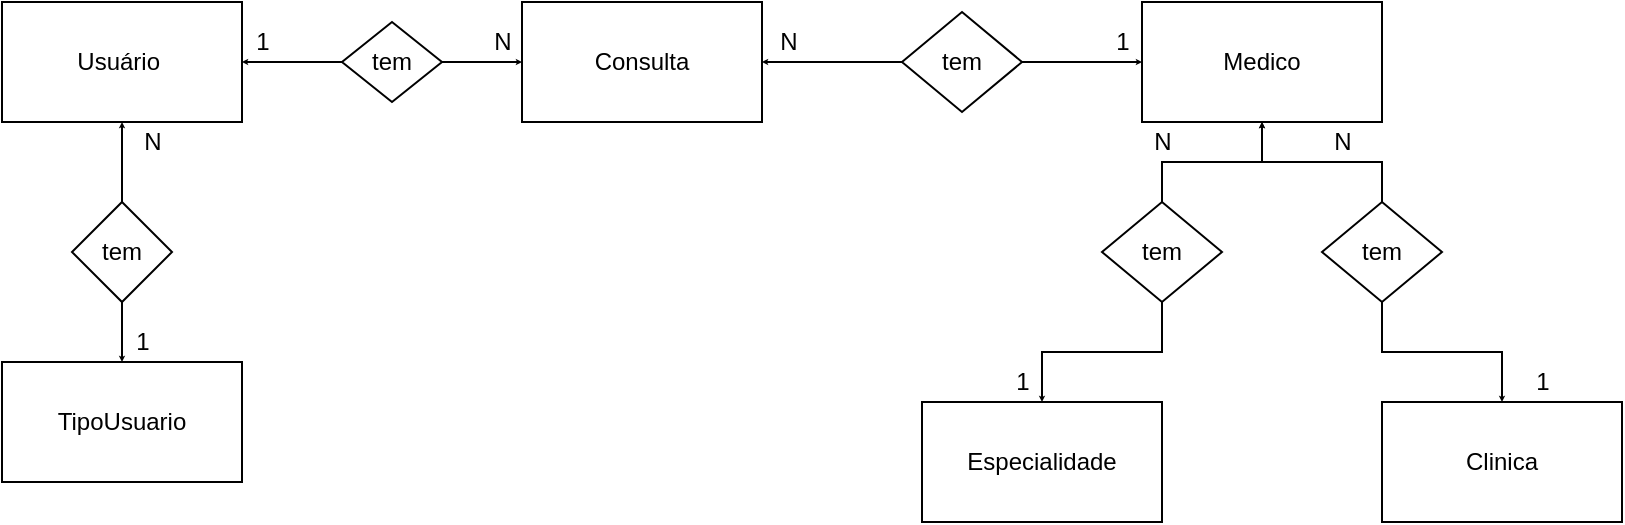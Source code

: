 <mxfile version="12.6.7" type="device" pages="2"><diagram id="7nsIAvgvuRyR3GfTPO_V" name="Page-1"><mxGraphModel dx="1038" dy="531" grid="1" gridSize="10" guides="1" tooltips="1" connect="1" arrows="1" fold="1" page="1" pageScale="1" pageWidth="827" pageHeight="1169" math="0" shadow="0"><root><mxCell id="0"/><mxCell id="1" parent="0"/><mxCell id="8JQzdhQRvn51Bx-ZwTDn-1" value="Usuário&amp;nbsp;" style="rounded=0;whiteSpace=wrap;html=1;" vertex="1" parent="1"><mxGeometry x="20" y="40" width="120" height="60" as="geometry"/></mxCell><mxCell id="8JQzdhQRvn51Bx-ZwTDn-2" value="Consulta" style="rounded=0;whiteSpace=wrap;html=1;" vertex="1" parent="1"><mxGeometry x="280" y="40" width="120" height="60" as="geometry"/></mxCell><mxCell id="8JQzdhQRvn51Bx-ZwTDn-4" value="" style="edgeStyle=orthogonalEdgeStyle;rounded=0;orthogonalLoop=1;jettySize=auto;html=1;endSize=0;" edge="1" parent="1" source="8JQzdhQRvn51Bx-ZwTDn-3" target="8JQzdhQRvn51Bx-ZwTDn-1"><mxGeometry relative="1" as="geometry"/></mxCell><mxCell id="8JQzdhQRvn51Bx-ZwTDn-5" value="" style="edgeStyle=orthogonalEdgeStyle;rounded=0;orthogonalLoop=1;jettySize=auto;html=1;endSize=0;" edge="1" parent="1" source="8JQzdhQRvn51Bx-ZwTDn-3" target="8JQzdhQRvn51Bx-ZwTDn-2"><mxGeometry relative="1" as="geometry"/></mxCell><mxCell id="8JQzdhQRvn51Bx-ZwTDn-3" value="tem" style="rhombus;whiteSpace=wrap;html=1;" vertex="1" parent="1"><mxGeometry x="190" y="50" width="50" height="40" as="geometry"/></mxCell><mxCell id="8JQzdhQRvn51Bx-ZwTDn-6" value="1" style="text;html=1;align=center;verticalAlign=middle;resizable=0;points=[];autosize=1;" vertex="1" parent="1"><mxGeometry x="140" y="50" width="20" height="20" as="geometry"/></mxCell><mxCell id="8JQzdhQRvn51Bx-ZwTDn-7" value="N" style="text;html=1;align=center;verticalAlign=middle;resizable=0;points=[];autosize=1;" vertex="1" parent="1"><mxGeometry x="260" y="50" width="20" height="20" as="geometry"/></mxCell><mxCell id="8JQzdhQRvn51Bx-ZwTDn-9" value="TipoUsuario" style="rounded=0;whiteSpace=wrap;html=1;" vertex="1" parent="1"><mxGeometry x="20" y="220" width="120" height="60" as="geometry"/></mxCell><mxCell id="8JQzdhQRvn51Bx-ZwTDn-11" value="" style="edgeStyle=orthogonalEdgeStyle;rounded=0;orthogonalLoop=1;jettySize=auto;html=1;endSize=0;" edge="1" parent="1" source="8JQzdhQRvn51Bx-ZwTDn-10" target="8JQzdhQRvn51Bx-ZwTDn-1"><mxGeometry relative="1" as="geometry"/></mxCell><mxCell id="8JQzdhQRvn51Bx-ZwTDn-12" value="" style="edgeStyle=orthogonalEdgeStyle;rounded=0;orthogonalLoop=1;jettySize=auto;html=1;endSize=0;" edge="1" parent="1" source="8JQzdhQRvn51Bx-ZwTDn-10" target="8JQzdhQRvn51Bx-ZwTDn-9"><mxGeometry relative="1" as="geometry"/></mxCell><mxCell id="8JQzdhQRvn51Bx-ZwTDn-10" value="tem" style="rhombus;whiteSpace=wrap;html=1;" vertex="1" parent="1"><mxGeometry x="55" y="140" width="50" height="50" as="geometry"/></mxCell><mxCell id="8JQzdhQRvn51Bx-ZwTDn-14" value="Medico" style="rounded=0;whiteSpace=wrap;html=1;" vertex="1" parent="1"><mxGeometry x="590" y="40" width="120" height="60" as="geometry"/></mxCell><mxCell id="8JQzdhQRvn51Bx-ZwTDn-20" value="" style="edgeStyle=orthogonalEdgeStyle;rounded=0;orthogonalLoop=1;jettySize=auto;html=1;endSize=0;" edge="1" parent="1" source="8JQzdhQRvn51Bx-ZwTDn-15" target="8JQzdhQRvn51Bx-ZwTDn-2"><mxGeometry relative="1" as="geometry"/></mxCell><mxCell id="8JQzdhQRvn51Bx-ZwTDn-27" value="" style="edgeStyle=orthogonalEdgeStyle;rounded=0;orthogonalLoop=1;jettySize=auto;html=1;endSize=0;" edge="1" parent="1" source="8JQzdhQRvn51Bx-ZwTDn-15" target="8JQzdhQRvn51Bx-ZwTDn-14"><mxGeometry relative="1" as="geometry"/></mxCell><mxCell id="8JQzdhQRvn51Bx-ZwTDn-15" value="tem" style="rhombus;whiteSpace=wrap;html=1;" vertex="1" parent="1"><mxGeometry x="470" y="45" width="60" height="50" as="geometry"/></mxCell><mxCell id="8JQzdhQRvn51Bx-ZwTDn-22" value="Clinica" style="rounded=0;whiteSpace=wrap;html=1;" vertex="1" parent="1"><mxGeometry x="710" y="240" width="120" height="60" as="geometry"/></mxCell><mxCell id="8JQzdhQRvn51Bx-ZwTDn-23" value="Especialidade" style="rounded=0;whiteSpace=wrap;html=1;" vertex="1" parent="1"><mxGeometry x="480" y="240" width="120" height="60" as="geometry"/></mxCell><mxCell id="8JQzdhQRvn51Bx-ZwTDn-24" value="N" style="text;html=1;align=center;verticalAlign=middle;resizable=0;points=[];autosize=1;" vertex="1" parent="1"><mxGeometry x="403" y="50" width="20" height="20" as="geometry"/></mxCell><mxCell id="8JQzdhQRvn51Bx-ZwTDn-28" value="1" style="text;html=1;align=center;verticalAlign=middle;resizable=0;points=[];autosize=1;" vertex="1" parent="1"><mxGeometry x="570" y="50" width="20" height="20" as="geometry"/></mxCell><mxCell id="8JQzdhQRvn51Bx-ZwTDn-29" value="N" style="text;html=1;align=center;verticalAlign=middle;resizable=0;points=[];autosize=1;" vertex="1" parent="1"><mxGeometry x="85" y="100" width="20" height="20" as="geometry"/></mxCell><mxCell id="8JQzdhQRvn51Bx-ZwTDn-30" value="1" style="text;html=1;align=center;verticalAlign=middle;resizable=0;points=[];autosize=1;" vertex="1" parent="1"><mxGeometry x="80" y="200" width="20" height="20" as="geometry"/></mxCell><mxCell id="8JQzdhQRvn51Bx-ZwTDn-35" value="" style="edgeStyle=orthogonalEdgeStyle;rounded=0;orthogonalLoop=1;jettySize=auto;html=1;endSize=0;" edge="1" parent="1" source="8JQzdhQRvn51Bx-ZwTDn-31" target="8JQzdhQRvn51Bx-ZwTDn-14"><mxGeometry relative="1" as="geometry"/></mxCell><mxCell id="8JQzdhQRvn51Bx-ZwTDn-42" value="" style="edgeStyle=orthogonalEdgeStyle;rounded=0;orthogonalLoop=1;jettySize=auto;html=1;endSize=0;" edge="1" parent="1" source="8JQzdhQRvn51Bx-ZwTDn-31" target="8JQzdhQRvn51Bx-ZwTDn-23"><mxGeometry relative="1" as="geometry"/></mxCell><mxCell id="8JQzdhQRvn51Bx-ZwTDn-31" value="tem" style="rhombus;whiteSpace=wrap;html=1;" vertex="1" parent="1"><mxGeometry x="570" y="140" width="60" height="50" as="geometry"/></mxCell><mxCell id="8JQzdhQRvn51Bx-ZwTDn-36" value="" style="edgeStyle=orthogonalEdgeStyle;rounded=0;orthogonalLoop=1;jettySize=auto;html=1;endSize=0;" edge="1" parent="1" source="8JQzdhQRvn51Bx-ZwTDn-32" target="8JQzdhQRvn51Bx-ZwTDn-14"><mxGeometry relative="1" as="geometry"/></mxCell><mxCell id="8JQzdhQRvn51Bx-ZwTDn-38" value="" style="edgeStyle=orthogonalEdgeStyle;rounded=0;orthogonalLoop=1;jettySize=auto;html=1;endSize=0;" edge="1" parent="1" source="8JQzdhQRvn51Bx-ZwTDn-32" target="8JQzdhQRvn51Bx-ZwTDn-22"><mxGeometry relative="1" as="geometry"/></mxCell><mxCell id="8JQzdhQRvn51Bx-ZwTDn-32" value="tem" style="rhombus;whiteSpace=wrap;html=1;" vertex="1" parent="1"><mxGeometry x="680" y="140" width="60" height="50" as="geometry"/></mxCell><mxCell id="8JQzdhQRvn51Bx-ZwTDn-39" value="N" style="text;html=1;align=center;verticalAlign=middle;resizable=0;points=[];autosize=1;" vertex="1" parent="1"><mxGeometry x="590" y="100" width="20" height="20" as="geometry"/></mxCell><mxCell id="8JQzdhQRvn51Bx-ZwTDn-40" value="1" style="text;html=1;align=center;verticalAlign=middle;resizable=0;points=[];autosize=1;" vertex="1" parent="1"><mxGeometry x="520" y="220" width="20" height="20" as="geometry"/></mxCell><mxCell id="8JQzdhQRvn51Bx-ZwTDn-43" value="N" style="text;html=1;align=center;verticalAlign=middle;resizable=0;points=[];autosize=1;" vertex="1" parent="1"><mxGeometry x="680" y="100" width="20" height="20" as="geometry"/></mxCell><mxCell id="8JQzdhQRvn51Bx-ZwTDn-44" value="1" style="text;html=1;align=center;verticalAlign=middle;resizable=0;points=[];autosize=1;" vertex="1" parent="1"><mxGeometry x="780" y="220" width="20" height="20" as="geometry"/></mxCell></root></mxGraphModel></diagram><diagram id="Pl6U5mMh8YgC8EGu4zLU" name="Page-2"><mxGraphModel dx="2048" dy="625" grid="1" gridSize="10" guides="1" tooltips="1" connect="1" arrows="1" fold="1" page="1" pageScale="1" pageWidth="827" pageHeight="1169" math="0" shadow="0"><root><mxCell id="2GV32d5YKNpoVAocT3Wl-0"/><mxCell id="2GV32d5YKNpoVAocT3Wl-1" parent="2GV32d5YKNpoVAocT3Wl-0"/><mxCell id="2GV32d5YKNpoVAocT3Wl-2" value="Usuario" style="swimlane;fontStyle=0;childLayout=stackLayout;horizontal=1;startSize=26;fillColor=#e0e0e0;horizontalStack=0;resizeParent=1;resizeParentMax=0;resizeLast=0;collapsible=1;marginBottom=0;swimlaneFillColor=#ffffff;align=center;fontSize=14;" vertex="1" parent="2GV32d5YKNpoVAocT3Wl-1"><mxGeometry x="20" y="20" width="160" height="430" as="geometry"/></mxCell><mxCell id="2GV32d5YKNpoVAocT3Wl-3" value="IdUsuario" style="shape=partialRectangle;top=0;left=0;right=0;bottom=0;align=left;verticalAlign=middle;fillColor=none;spacingLeft=60;spacingRight=4;overflow=hidden;rotatable=0;points=[[0,0.5],[1,0.5]];portConstraint=eastwest;dropTarget=0;fontStyle=5;fontSize=12;" vertex="1" parent="2GV32d5YKNpoVAocT3Wl-2"><mxGeometry y="26" width="160" height="30" as="geometry"/></mxCell><mxCell id="2GV32d5YKNpoVAocT3Wl-4" value="PK" style="shape=partialRectangle;fontStyle=1;top=0;left=0;bottom=0;fillColor=none;align=left;verticalAlign=middle;spacingLeft=4;spacingRight=4;overflow=hidden;rotatable=0;points=[];portConstraint=eastwest;part=1;fontSize=12;" vertex="1" connectable="0" parent="2GV32d5YKNpoVAocT3Wl-3"><mxGeometry width="56" height="30" as="geometry"/></mxCell><mxCell id="2GV32d5YKNpoVAocT3Wl-5" value="IdTipoUsuario" style="shape=partialRectangle;top=0;left=0;right=0;bottom=1;align=left;verticalAlign=middle;fillColor=none;spacingLeft=60;spacingRight=4;overflow=hidden;rotatable=0;points=[[0,0.5],[1,0.5]];portConstraint=eastwest;dropTarget=0;fontStyle=5;fontSize=12;" vertex="1" parent="2GV32d5YKNpoVAocT3Wl-2"><mxGeometry y="56" width="160" height="30" as="geometry"/></mxCell><mxCell id="2GV32d5YKNpoVAocT3Wl-6" value="FK1" style="shape=partialRectangle;fontStyle=1;top=0;left=0;bottom=0;fillColor=none;align=left;verticalAlign=middle;spacingLeft=4;spacingRight=4;overflow=hidden;rotatable=0;points=[];portConstraint=eastwest;part=1;fontSize=12;" vertex="1" connectable="0" parent="2GV32d5YKNpoVAocT3Wl-5"><mxGeometry width="56" height="30" as="geometry"/></mxCell><mxCell id="2GV32d5YKNpoVAocT3Wl-7" value="Nome&#10;&#10;Sexo&#10;&#10;CPF&#10;&#10;RG&#10;&#10;Telefone &#10;&#10;DataNasc&#10;&#10;Email&#10;&#10;Senha&#10;&#10;CEP&#10;&#10;Bairro&#10;&#10;Complemento&#10;&#10;Numero" style="shape=partialRectangle;top=0;left=0;right=0;bottom=0;align=left;verticalAlign=top;fillColor=none;spacingLeft=60;spacingRight=4;overflow=hidden;rotatable=0;points=[[0,0.5],[1,0.5]];portConstraint=eastwest;dropTarget=0;fontSize=12;" vertex="1" parent="2GV32d5YKNpoVAocT3Wl-2"><mxGeometry y="86" width="160" height="344" as="geometry"/></mxCell><mxCell id="2GV32d5YKNpoVAocT3Wl-8" value="" style="shape=partialRectangle;top=0;left=0;bottom=0;fillColor=none;align=left;verticalAlign=top;spacingLeft=4;spacingRight=4;overflow=hidden;rotatable=0;points=[];portConstraint=eastwest;part=1;fontSize=12;" vertex="1" connectable="0" parent="2GV32d5YKNpoVAocT3Wl-7"><mxGeometry width="56" height="344" as="geometry"/></mxCell><mxCell id="2GV32d5YKNpoVAocT3Wl-9" value="TipoUsuario" style="swimlane;fontStyle=0;childLayout=stackLayout;horizontal=1;startSize=26;fillColor=#e0e0e0;horizontalStack=0;resizeParent=1;resizeParentMax=0;resizeLast=0;collapsible=1;marginBottom=0;swimlaneFillColor=#ffffff;align=center;fontSize=14;" vertex="1" parent="2GV32d5YKNpoVAocT3Wl-1"><mxGeometry x="-70" y="520" width="160" height="92" as="geometry"/></mxCell><mxCell id="2GV32d5YKNpoVAocT3Wl-10" value="IdTipoUsuario" style="shape=partialRectangle;top=0;left=0;right=0;bottom=1;align=left;verticalAlign=middle;fillColor=none;spacingLeft=34;spacingRight=4;overflow=hidden;rotatable=0;points=[[0,0.5],[1,0.5]];portConstraint=eastwest;dropTarget=0;fontStyle=5;fontSize=12;" vertex="1" parent="2GV32d5YKNpoVAocT3Wl-9"><mxGeometry y="26" width="160" height="30" as="geometry"/></mxCell><mxCell id="2GV32d5YKNpoVAocT3Wl-11" value="PK" style="shape=partialRectangle;top=0;left=0;bottom=0;fillColor=none;align=left;verticalAlign=middle;spacingLeft=4;spacingRight=4;overflow=hidden;rotatable=0;points=[];portConstraint=eastwest;part=1;fontSize=12;" vertex="1" connectable="0" parent="2GV32d5YKNpoVAocT3Wl-10"><mxGeometry width="30" height="30" as="geometry"/></mxCell><mxCell id="2GV32d5YKNpoVAocT3Wl-12" value="Titulo" style="shape=partialRectangle;top=0;left=0;right=0;bottom=0;align=left;verticalAlign=top;fillColor=none;spacingLeft=34;spacingRight=4;overflow=hidden;rotatable=0;points=[[0,0.5],[1,0.5]];portConstraint=eastwest;dropTarget=0;fontSize=12;" vertex="1" parent="2GV32d5YKNpoVAocT3Wl-9"><mxGeometry y="56" width="160" height="26" as="geometry"/></mxCell><mxCell id="2GV32d5YKNpoVAocT3Wl-13" value="" style="shape=partialRectangle;top=0;left=0;bottom=0;fillColor=none;align=left;verticalAlign=top;spacingLeft=4;spacingRight=4;overflow=hidden;rotatable=0;points=[];portConstraint=eastwest;part=1;fontSize=12;" vertex="1" connectable="0" parent="2GV32d5YKNpoVAocT3Wl-12"><mxGeometry width="30" height="26" as="geometry"/></mxCell><mxCell id="2GV32d5YKNpoVAocT3Wl-18" value="" style="shape=partialRectangle;top=0;left=0;right=0;bottom=0;align=left;verticalAlign=top;fillColor=none;spacingLeft=34;spacingRight=4;overflow=hidden;rotatable=0;points=[[0,0.5],[1,0.5]];portConstraint=eastwest;dropTarget=0;fontSize=12;" vertex="1" parent="2GV32d5YKNpoVAocT3Wl-9"><mxGeometry y="82" width="160" height="10" as="geometry"/></mxCell><mxCell id="2GV32d5YKNpoVAocT3Wl-19" value="" style="shape=partialRectangle;top=0;left=0;bottom=0;fillColor=none;align=left;verticalAlign=top;spacingLeft=4;spacingRight=4;overflow=hidden;rotatable=0;points=[];portConstraint=eastwest;part=1;fontSize=12;" vertex="1" connectable="0" parent="2GV32d5YKNpoVAocT3Wl-18"><mxGeometry width="30" height="10" as="geometry"/></mxCell><mxCell id="2GV32d5YKNpoVAocT3Wl-20" value="Consulta" style="swimlane;fontStyle=0;childLayout=stackLayout;horizontal=1;startSize=26;fillColor=#e0e0e0;horizontalStack=0;resizeParent=1;resizeParentMax=0;resizeLast=0;collapsible=1;marginBottom=0;swimlaneFillColor=#ffffff;align=center;fontSize=14;" vertex="1" parent="2GV32d5YKNpoVAocT3Wl-1"><mxGeometry x="260" y="20.0" width="160" height="180" as="geometry"/></mxCell><mxCell id="2GV32d5YKNpoVAocT3Wl-21" value="IdConsulta" style="shape=partialRectangle;top=0;left=0;right=0;bottom=0;align=left;verticalAlign=middle;fillColor=none;spacingLeft=60;spacingRight=4;overflow=hidden;rotatable=0;points=[[0,0.5],[1,0.5]];portConstraint=eastwest;dropTarget=0;fontStyle=5;fontSize=12;" vertex="1" parent="2GV32d5YKNpoVAocT3Wl-20"><mxGeometry y="26" width="160" height="30" as="geometry"/></mxCell><mxCell id="2GV32d5YKNpoVAocT3Wl-22" value="PK" style="shape=partialRectangle;fontStyle=1;top=0;left=0;bottom=0;fillColor=none;align=left;verticalAlign=middle;spacingLeft=4;spacingRight=4;overflow=hidden;rotatable=0;points=[];portConstraint=eastwest;part=1;fontSize=12;" vertex="1" connectable="0" parent="2GV32d5YKNpoVAocT3Wl-21"><mxGeometry width="56" height="30" as="geometry"/></mxCell><mxCell id="2GV32d5YKNpoVAocT3Wl-23" value="IdUsuario" style="shape=partialRectangle;top=0;left=0;right=0;bottom=1;align=left;verticalAlign=middle;fillColor=none;spacingLeft=60;spacingRight=4;overflow=hidden;rotatable=0;points=[[0,0.5],[1,0.5]];portConstraint=eastwest;dropTarget=0;fontStyle=5;fontSize=12;" vertex="1" parent="2GV32d5YKNpoVAocT3Wl-20"><mxGeometry y="56" width="160" height="30" as="geometry"/></mxCell><mxCell id="2GV32d5YKNpoVAocT3Wl-24" value="FK1" style="shape=partialRectangle;fontStyle=1;top=0;left=0;bottom=0;fillColor=none;align=left;verticalAlign=middle;spacingLeft=4;spacingRight=4;overflow=hidden;rotatable=0;points=[];portConstraint=eastwest;part=1;fontSize=12;" vertex="1" connectable="0" parent="2GV32d5YKNpoVAocT3Wl-23"><mxGeometry width="56" height="30" as="geometry"/></mxCell><mxCell id="2GV32d5YKNpoVAocT3Wl-27" value="IdMedico" style="shape=partialRectangle;top=0;left=0;right=0;bottom=1;align=left;verticalAlign=middle;fillColor=none;spacingLeft=60;spacingRight=4;overflow=hidden;rotatable=0;points=[[0,0.5],[1,0.5]];portConstraint=eastwest;dropTarget=0;fontStyle=5;fontSize=12;" vertex="1" parent="2GV32d5YKNpoVAocT3Wl-20"><mxGeometry y="86" width="160" height="30" as="geometry"/></mxCell><mxCell id="2GV32d5YKNpoVAocT3Wl-28" value="FK2" style="shape=partialRectangle;fontStyle=1;top=0;left=0;bottom=0;fillColor=none;align=left;verticalAlign=middle;spacingLeft=4;spacingRight=4;overflow=hidden;rotatable=0;points=[];portConstraint=eastwest;part=1;fontSize=12;" vertex="1" connectable="0" parent="2GV32d5YKNpoVAocT3Wl-27"><mxGeometry width="56" height="30" as="geometry"/></mxCell><mxCell id="2GV32d5YKNpoVAocT3Wl-25" value="DataConsulta&#10;&#10;Situacao" style="shape=partialRectangle;top=0;left=0;right=0;bottom=0;align=left;verticalAlign=top;fillColor=none;spacingLeft=60;spacingRight=4;overflow=hidden;rotatable=0;points=[[0,0.5],[1,0.5]];portConstraint=eastwest;dropTarget=0;fontSize=12;" vertex="1" parent="2GV32d5YKNpoVAocT3Wl-20"><mxGeometry y="116" width="160" height="64" as="geometry"/></mxCell><mxCell id="2GV32d5YKNpoVAocT3Wl-26" value="" style="shape=partialRectangle;top=0;left=0;bottom=0;fillColor=none;align=left;verticalAlign=top;spacingLeft=4;spacingRight=4;overflow=hidden;rotatable=0;points=[];portConstraint=eastwest;part=1;fontSize=12;" vertex="1" connectable="0" parent="2GV32d5YKNpoVAocT3Wl-25"><mxGeometry width="56" height="64" as="geometry"/></mxCell><mxCell id="2GV32d5YKNpoVAocT3Wl-29" value="Medico" style="swimlane;fontStyle=0;childLayout=stackLayout;horizontal=1;startSize=26;fillColor=#e0e0e0;horizontalStack=0;resizeParent=1;resizeParentMax=0;resizeLast=0;collapsible=1;marginBottom=0;swimlaneFillColor=#ffffff;align=center;fontSize=14;" vertex="1" parent="2GV32d5YKNpoVAocT3Wl-1"><mxGeometry x="260" y="260" width="160" height="260" as="geometry"/></mxCell><mxCell id="2GV32d5YKNpoVAocT3Wl-30" value="IdMedico" style="shape=partialRectangle;top=0;left=0;right=0;bottom=0;align=left;verticalAlign=middle;fillColor=none;spacingLeft=60;spacingRight=4;overflow=hidden;rotatable=0;points=[[0,0.5],[1,0.5]];portConstraint=eastwest;dropTarget=0;fontStyle=5;fontSize=12;" vertex="1" parent="2GV32d5YKNpoVAocT3Wl-29"><mxGeometry y="26" width="160" height="30" as="geometry"/></mxCell><mxCell id="2GV32d5YKNpoVAocT3Wl-31" value="PK" style="shape=partialRectangle;fontStyle=1;top=0;left=0;bottom=0;fillColor=none;align=left;verticalAlign=middle;spacingLeft=4;spacingRight=4;overflow=hidden;rotatable=0;points=[];portConstraint=eastwest;part=1;fontSize=12;" vertex="1" connectable="0" parent="2GV32d5YKNpoVAocT3Wl-30"><mxGeometry width="56" height="30" as="geometry"/></mxCell><mxCell id="2GV32d5YKNpoVAocT3Wl-32" value="IdEspecialidade" style="shape=partialRectangle;top=0;left=0;right=0;bottom=1;align=left;verticalAlign=middle;fillColor=none;spacingLeft=60;spacingRight=4;overflow=hidden;rotatable=0;points=[[0,0.5],[1,0.5]];portConstraint=eastwest;dropTarget=0;fontStyle=5;fontSize=12;" vertex="1" parent="2GV32d5YKNpoVAocT3Wl-29"><mxGeometry y="56" width="160" height="30" as="geometry"/></mxCell><mxCell id="2GV32d5YKNpoVAocT3Wl-33" value="FK1" style="shape=partialRectangle;fontStyle=1;top=0;left=0;bottom=0;fillColor=none;align=left;verticalAlign=middle;spacingLeft=4;spacingRight=4;overflow=hidden;rotatable=0;points=[];portConstraint=eastwest;part=1;fontSize=12;" vertex="1" connectable="0" parent="2GV32d5YKNpoVAocT3Wl-32"><mxGeometry width="56" height="30" as="geometry"/></mxCell><mxCell id="2GV32d5YKNpoVAocT3Wl-36" value="IdClinica" style="shape=partialRectangle;top=0;left=0;right=0;bottom=1;align=left;verticalAlign=middle;fillColor=none;spacingLeft=60;spacingRight=4;overflow=hidden;rotatable=0;points=[[0,0.5],[1,0.5]];portConstraint=eastwest;dropTarget=0;fontStyle=5;fontSize=12;" vertex="1" parent="2GV32d5YKNpoVAocT3Wl-29"><mxGeometry y="86" width="160" height="30" as="geometry"/></mxCell><mxCell id="2GV32d5YKNpoVAocT3Wl-37" value="FK2" style="shape=partialRectangle;fontStyle=1;top=0;left=0;bottom=0;fillColor=none;align=left;verticalAlign=middle;spacingLeft=4;spacingRight=4;overflow=hidden;rotatable=0;points=[];portConstraint=eastwest;part=1;fontSize=12;" vertex="1" connectable="0" parent="2GV32d5YKNpoVAocT3Wl-36"><mxGeometry width="56" height="30" as="geometry"/></mxCell><mxCell id="2GV32d5YKNpoVAocT3Wl-38" value="IdTipoUsuario" style="shape=partialRectangle;top=0;left=0;right=0;bottom=1;align=left;verticalAlign=middle;fillColor=none;spacingLeft=60;spacingRight=4;overflow=hidden;rotatable=0;points=[[0,0.5],[1,0.5]];portConstraint=eastwest;dropTarget=0;fontStyle=5;fontSize=12;" vertex="1" parent="2GV32d5YKNpoVAocT3Wl-29"><mxGeometry y="116" width="160" height="30" as="geometry"/></mxCell><mxCell id="2GV32d5YKNpoVAocT3Wl-39" value="FK3" style="shape=partialRectangle;fontStyle=1;top=0;left=0;bottom=0;fillColor=none;align=left;verticalAlign=middle;spacingLeft=4;spacingRight=4;overflow=hidden;rotatable=0;points=[];portConstraint=eastwest;part=1;fontSize=12;" vertex="1" connectable="0" parent="2GV32d5YKNpoVAocT3Wl-38"><mxGeometry width="56" height="30" as="geometry"/></mxCell><mxCell id="2GV32d5YKNpoVAocT3Wl-34" value="Nome&#10;&#10;CRM&#10;&#10;Email&#10;&#10;Senha" style="shape=partialRectangle;top=0;left=0;right=0;bottom=0;align=left;verticalAlign=top;fillColor=none;spacingLeft=60;spacingRight=4;overflow=hidden;rotatable=0;points=[[0,0.5],[1,0.5]];portConstraint=eastwest;dropTarget=0;fontSize=12;" vertex="1" parent="2GV32d5YKNpoVAocT3Wl-29"><mxGeometry y="146" width="160" height="114" as="geometry"/></mxCell><mxCell id="2GV32d5YKNpoVAocT3Wl-35" value="" style="shape=partialRectangle;top=0;left=0;bottom=0;fillColor=none;align=left;verticalAlign=top;spacingLeft=4;spacingRight=4;overflow=hidden;rotatable=0;points=[];portConstraint=eastwest;part=1;fontSize=12;" vertex="1" connectable="0" parent="2GV32d5YKNpoVAocT3Wl-34"><mxGeometry width="56" height="114.0" as="geometry"/></mxCell><mxCell id="2GV32d5YKNpoVAocT3Wl-40" value="Especialidade" style="swimlane;fontStyle=0;childLayout=stackLayout;horizontal=1;startSize=28;fillColor=#e0e0e0;horizontalStack=0;resizeParent=1;resizeParentMax=0;resizeLast=0;collapsible=1;marginBottom=0;swimlaneFillColor=#ffffff;align=center;fontSize=14;" vertex="1" parent="2GV32d5YKNpoVAocT3Wl-1"><mxGeometry x="540" y="80" width="160" height="94" as="geometry"/></mxCell><mxCell id="2GV32d5YKNpoVAocT3Wl-41" value="IdEspecialidade" style="shape=partialRectangle;top=0;left=0;right=0;bottom=1;align=left;verticalAlign=middle;fillColor=none;spacingLeft=34;spacingRight=4;overflow=hidden;rotatable=0;points=[[0,0.5],[1,0.5]];portConstraint=eastwest;dropTarget=0;fontStyle=5;fontSize=12;" vertex="1" parent="2GV32d5YKNpoVAocT3Wl-40"><mxGeometry y="28" width="160" height="30" as="geometry"/></mxCell><mxCell id="2GV32d5YKNpoVAocT3Wl-42" value="PK" style="shape=partialRectangle;top=0;left=0;bottom=0;fillColor=none;align=left;verticalAlign=middle;spacingLeft=4;spacingRight=4;overflow=hidden;rotatable=0;points=[];portConstraint=eastwest;part=1;fontSize=12;" vertex="1" connectable="0" parent="2GV32d5YKNpoVAocT3Wl-41"><mxGeometry width="30" height="30" as="geometry"/></mxCell><mxCell id="2GV32d5YKNpoVAocT3Wl-43" value="NomeEspecialidade" style="shape=partialRectangle;top=0;left=0;right=0;bottom=0;align=left;verticalAlign=top;fillColor=none;spacingLeft=34;spacingRight=4;overflow=hidden;rotatable=0;points=[[0,0.5],[1,0.5]];portConstraint=eastwest;dropTarget=0;fontSize=12;" vertex="1" parent="2GV32d5YKNpoVAocT3Wl-40"><mxGeometry y="58" width="160" height="26" as="geometry"/></mxCell><mxCell id="2GV32d5YKNpoVAocT3Wl-44" value="" style="shape=partialRectangle;top=0;left=0;bottom=0;fillColor=none;align=left;verticalAlign=top;spacingLeft=4;spacingRight=4;overflow=hidden;rotatable=0;points=[];portConstraint=eastwest;part=1;fontSize=12;" vertex="1" connectable="0" parent="2GV32d5YKNpoVAocT3Wl-43"><mxGeometry width="30" height="26" as="geometry"/></mxCell><mxCell id="2GV32d5YKNpoVAocT3Wl-49" value="" style="shape=partialRectangle;top=0;left=0;right=0;bottom=0;align=left;verticalAlign=top;fillColor=none;spacingLeft=34;spacingRight=4;overflow=hidden;rotatable=0;points=[[0,0.5],[1,0.5]];portConstraint=eastwest;dropTarget=0;fontSize=12;" vertex="1" parent="2GV32d5YKNpoVAocT3Wl-40"><mxGeometry y="84" width="160" height="10" as="geometry"/></mxCell><mxCell id="2GV32d5YKNpoVAocT3Wl-50" value="" style="shape=partialRectangle;top=0;left=0;bottom=0;fillColor=none;align=left;verticalAlign=top;spacingLeft=4;spacingRight=4;overflow=hidden;rotatable=0;points=[];portConstraint=eastwest;part=1;fontSize=12;" vertex="1" connectable="0" parent="2GV32d5YKNpoVAocT3Wl-49"><mxGeometry width="30" height="10" as="geometry"/></mxCell><mxCell id="2GV32d5YKNpoVAocT3Wl-51" value="Clinica" style="swimlane;fontStyle=0;childLayout=stackLayout;horizontal=1;startSize=26;fillColor=#e0e0e0;horizontalStack=0;resizeParent=1;resizeParentMax=0;resizeLast=0;collapsible=1;marginBottom=0;swimlaneFillColor=#ffffff;align=center;fontSize=14;" vertex="1" parent="2GV32d5YKNpoVAocT3Wl-1"><mxGeometry x="570" y="200.0" width="160" height="300" as="geometry"/></mxCell><mxCell id="2GV32d5YKNpoVAocT3Wl-52" value="IdClinica" style="shape=partialRectangle;top=0;left=0;right=0;bottom=1;align=left;verticalAlign=middle;fillColor=none;spacingLeft=34;spacingRight=4;overflow=hidden;rotatable=0;points=[[0,0.5],[1,0.5]];portConstraint=eastwest;dropTarget=0;fontStyle=5;fontSize=12;" vertex="1" parent="2GV32d5YKNpoVAocT3Wl-51"><mxGeometry y="26" width="160" height="30" as="geometry"/></mxCell><mxCell id="2GV32d5YKNpoVAocT3Wl-53" value="PK" style="shape=partialRectangle;top=0;left=0;bottom=0;fillColor=none;align=left;verticalAlign=middle;spacingLeft=4;spacingRight=4;overflow=hidden;rotatable=0;points=[];portConstraint=eastwest;part=1;fontSize=12;" vertex="1" connectable="0" parent="2GV32d5YKNpoVAocT3Wl-52"><mxGeometry width="30" height="30" as="geometry"/></mxCell><mxCell id="2GV32d5YKNpoVAocT3Wl-54" value="NomeFantasia" style="shape=partialRectangle;top=0;left=0;right=0;bottom=0;align=left;verticalAlign=top;fillColor=none;spacingLeft=34;spacingRight=4;overflow=hidden;rotatable=0;points=[[0,0.5],[1,0.5]];portConstraint=eastwest;dropTarget=0;fontSize=12;" vertex="1" parent="2GV32d5YKNpoVAocT3Wl-51"><mxGeometry y="56" width="160" height="26" as="geometry"/></mxCell><mxCell id="2GV32d5YKNpoVAocT3Wl-55" value="" style="shape=partialRectangle;top=0;left=0;bottom=0;fillColor=none;align=left;verticalAlign=top;spacingLeft=4;spacingRight=4;overflow=hidden;rotatable=0;points=[];portConstraint=eastwest;part=1;fontSize=12;" vertex="1" connectable="0" parent="2GV32d5YKNpoVAocT3Wl-54"><mxGeometry width="30" height="26" as="geometry"/></mxCell><mxCell id="2GV32d5YKNpoVAocT3Wl-56" value="RazaoSocial" style="shape=partialRectangle;top=0;left=0;right=0;bottom=0;align=left;verticalAlign=top;fillColor=none;spacingLeft=34;spacingRight=4;overflow=hidden;rotatable=0;points=[[0,0.5],[1,0.5]];portConstraint=eastwest;dropTarget=0;fontSize=12;" vertex="1" parent="2GV32d5YKNpoVAocT3Wl-51"><mxGeometry y="82" width="160" height="26" as="geometry"/></mxCell><mxCell id="2GV32d5YKNpoVAocT3Wl-57" value="" style="shape=partialRectangle;top=0;left=0;bottom=0;fillColor=none;align=left;verticalAlign=top;spacingLeft=4;spacingRight=4;overflow=hidden;rotatable=0;points=[];portConstraint=eastwest;part=1;fontSize=12;" vertex="1" connectable="0" parent="2GV32d5YKNpoVAocT3Wl-56"><mxGeometry width="30" height="26" as="geometry"/></mxCell><mxCell id="2GV32d5YKNpoVAocT3Wl-58" value="CNPJ" style="shape=partialRectangle;top=0;left=0;right=0;bottom=0;align=left;verticalAlign=top;fillColor=none;spacingLeft=34;spacingRight=4;overflow=hidden;rotatable=0;points=[[0,0.5],[1,0.5]];portConstraint=eastwest;dropTarget=0;fontSize=12;" vertex="1" parent="2GV32d5YKNpoVAocT3Wl-51"><mxGeometry y="108" width="160" height="26" as="geometry"/></mxCell><mxCell id="2GV32d5YKNpoVAocT3Wl-59" value="" style="shape=partialRectangle;top=0;left=0;bottom=0;fillColor=none;align=left;verticalAlign=top;spacingLeft=4;spacingRight=4;overflow=hidden;rotatable=0;points=[];portConstraint=eastwest;part=1;fontSize=12;" vertex="1" connectable="0" parent="2GV32d5YKNpoVAocT3Wl-58"><mxGeometry width="30" height="26" as="geometry"/></mxCell><mxCell id="2GV32d5YKNpoVAocT3Wl-62" value="CEP" style="shape=partialRectangle;top=0;left=0;right=0;bottom=0;align=left;verticalAlign=top;fillColor=none;spacingLeft=34;spacingRight=4;overflow=hidden;rotatable=0;points=[[0,0.5],[1,0.5]];portConstraint=eastwest;dropTarget=0;fontSize=12;" vertex="1" parent="2GV32d5YKNpoVAocT3Wl-51"><mxGeometry y="134" width="160" height="26" as="geometry"/></mxCell><mxCell id="2GV32d5YKNpoVAocT3Wl-63" value="" style="shape=partialRectangle;top=0;left=0;bottom=0;fillColor=none;align=left;verticalAlign=top;spacingLeft=4;spacingRight=4;overflow=hidden;rotatable=0;points=[];portConstraint=eastwest;part=1;fontSize=12;" vertex="1" connectable="0" parent="2GV32d5YKNpoVAocT3Wl-62"><mxGeometry width="30" height="26" as="geometry"/></mxCell><mxCell id="2GV32d5YKNpoVAocT3Wl-64" value="Bairro" style="shape=partialRectangle;top=0;left=0;right=0;bottom=0;align=left;verticalAlign=top;fillColor=none;spacingLeft=34;spacingRight=4;overflow=hidden;rotatable=0;points=[[0,0.5],[1,0.5]];portConstraint=eastwest;dropTarget=0;fontSize=12;" vertex="1" parent="2GV32d5YKNpoVAocT3Wl-51"><mxGeometry y="160" width="160" height="26" as="geometry"/></mxCell><mxCell id="2GV32d5YKNpoVAocT3Wl-65" value="" style="shape=partialRectangle;top=0;left=0;bottom=0;fillColor=none;align=left;verticalAlign=top;spacingLeft=4;spacingRight=4;overflow=hidden;rotatable=0;points=[];portConstraint=eastwest;part=1;fontSize=12;" vertex="1" connectable="0" parent="2GV32d5YKNpoVAocT3Wl-64"><mxGeometry width="30" height="26" as="geometry"/></mxCell><mxCell id="2GV32d5YKNpoVAocT3Wl-66" value="Complemento" style="shape=partialRectangle;top=0;left=0;right=0;bottom=0;align=left;verticalAlign=top;fillColor=none;spacingLeft=34;spacingRight=4;overflow=hidden;rotatable=0;points=[[0,0.5],[1,0.5]];portConstraint=eastwest;dropTarget=0;fontSize=12;" vertex="1" parent="2GV32d5YKNpoVAocT3Wl-51"><mxGeometry y="186" width="160" height="26" as="geometry"/></mxCell><mxCell id="2GV32d5YKNpoVAocT3Wl-67" value="" style="shape=partialRectangle;top=0;left=0;bottom=0;fillColor=none;align=left;verticalAlign=top;spacingLeft=4;spacingRight=4;overflow=hidden;rotatable=0;points=[];portConstraint=eastwest;part=1;fontSize=12;" vertex="1" connectable="0" parent="2GV32d5YKNpoVAocT3Wl-66"><mxGeometry width="30" height="26" as="geometry"/></mxCell><mxCell id="2GV32d5YKNpoVAocT3Wl-68" value="Numero" style="shape=partialRectangle;top=0;left=0;right=0;bottom=0;align=left;verticalAlign=top;fillColor=none;spacingLeft=34;spacingRight=4;overflow=hidden;rotatable=0;points=[[0,0.5],[1,0.5]];portConstraint=eastwest;dropTarget=0;fontSize=12;" vertex="1" parent="2GV32d5YKNpoVAocT3Wl-51"><mxGeometry y="212" width="160" height="26" as="geometry"/></mxCell><mxCell id="2GV32d5YKNpoVAocT3Wl-69" value="" style="shape=partialRectangle;top=0;left=0;bottom=0;fillColor=none;align=left;verticalAlign=top;spacingLeft=4;spacingRight=4;overflow=hidden;rotatable=0;points=[];portConstraint=eastwest;part=1;fontSize=12;" vertex="1" connectable="0" parent="2GV32d5YKNpoVAocT3Wl-68"><mxGeometry width="30" height="26" as="geometry"/></mxCell><mxCell id="2GV32d5YKNpoVAocT3Wl-70" value="HoraAbre" style="shape=partialRectangle;top=0;left=0;right=0;bottom=0;align=left;verticalAlign=top;fillColor=none;spacingLeft=34;spacingRight=4;overflow=hidden;rotatable=0;points=[[0,0.5],[1,0.5]];portConstraint=eastwest;dropTarget=0;fontSize=12;" vertex="1" parent="2GV32d5YKNpoVAocT3Wl-51"><mxGeometry y="238" width="160" height="26" as="geometry"/></mxCell><mxCell id="2GV32d5YKNpoVAocT3Wl-71" value="" style="shape=partialRectangle;top=0;left=0;bottom=0;fillColor=none;align=left;verticalAlign=top;spacingLeft=4;spacingRight=4;overflow=hidden;rotatable=0;points=[];portConstraint=eastwest;part=1;fontSize=12;" vertex="1" connectable="0" parent="2GV32d5YKNpoVAocT3Wl-70"><mxGeometry width="30" height="26" as="geometry"/></mxCell><mxCell id="2GV32d5YKNpoVAocT3Wl-72" value="HoraFecha" style="shape=partialRectangle;top=0;left=0;right=0;bottom=0;align=left;verticalAlign=top;fillColor=none;spacingLeft=34;spacingRight=4;overflow=hidden;rotatable=0;points=[[0,0.5],[1,0.5]];portConstraint=eastwest;dropTarget=0;fontSize=12;" vertex="1" parent="2GV32d5YKNpoVAocT3Wl-51"><mxGeometry y="264" width="160" height="26" as="geometry"/></mxCell><mxCell id="2GV32d5YKNpoVAocT3Wl-73" value="" style="shape=partialRectangle;top=0;left=0;bottom=0;fillColor=none;align=left;verticalAlign=top;spacingLeft=4;spacingRight=4;overflow=hidden;rotatable=0;points=[];portConstraint=eastwest;part=1;fontSize=12;" vertex="1" connectable="0" parent="2GV32d5YKNpoVAocT3Wl-72"><mxGeometry width="30" height="26" as="geometry"/></mxCell><mxCell id="2GV32d5YKNpoVAocT3Wl-60" value="" style="shape=partialRectangle;top=0;left=0;right=0;bottom=0;align=left;verticalAlign=top;fillColor=none;spacingLeft=34;spacingRight=4;overflow=hidden;rotatable=0;points=[[0,0.5],[1,0.5]];portConstraint=eastwest;dropTarget=0;fontSize=12;" vertex="1" parent="2GV32d5YKNpoVAocT3Wl-51"><mxGeometry y="290" width="160" height="10" as="geometry"/></mxCell><mxCell id="2GV32d5YKNpoVAocT3Wl-61" value="" style="shape=partialRectangle;top=0;left=0;bottom=0;fillColor=none;align=left;verticalAlign=top;spacingLeft=4;spacingRight=4;overflow=hidden;rotatable=0;points=[];portConstraint=eastwest;part=1;fontSize=12;" vertex="1" connectable="0" parent="2GV32d5YKNpoVAocT3Wl-60"><mxGeometry width="30" height="10" as="geometry"/></mxCell><mxCell id="2GV32d5YKNpoVAocT3Wl-74" value="" style="edgeStyle=entityRelationEdgeStyle;fontSize=12;html=1;endArrow=ERmandOne;exitX=0.993;exitY=0.058;exitDx=0;exitDy=0;exitPerimeter=0;" edge="1" parent="2GV32d5YKNpoVAocT3Wl-1" source="2GV32d5YKNpoVAocT3Wl-7"><mxGeometry width="100" height="100" relative="1" as="geometry"><mxPoint x="160" y="130" as="sourcePoint"/><mxPoint x="260" y="30" as="targetPoint"/></mxGeometry></mxCell><mxCell id="2GV32d5YKNpoVAocT3Wl-80" value="" style="edgeStyle=entityRelationEdgeStyle;fontSize=12;html=1;endArrow=ERoneToMany;entryX=-0.024;entryY=0.711;entryDx=0;entryDy=0;entryPerimeter=0;" edge="1" parent="2GV32d5YKNpoVAocT3Wl-1" source="2GV32d5YKNpoVAocT3Wl-9" target="2GV32d5YKNpoVAocT3Wl-7"><mxGeometry width="100" height="100" relative="1" as="geometry"><mxPoint x="20" y="680" as="sourcePoint"/><mxPoint x="120" y="580" as="targetPoint"/></mxGeometry></mxCell><mxCell id="2GV32d5YKNpoVAocT3Wl-81" value="" style="edgeStyle=entityRelationEdgeStyle;fontSize=12;html=1;endArrow=ERoneToMany;exitX=1;exitY=0.154;exitDx=0;exitDy=0;exitPerimeter=0;" edge="1" parent="2GV32d5YKNpoVAocT3Wl-1" source="2GV32d5YKNpoVAocT3Wl-12"><mxGeometry width="100" height="100" relative="1" as="geometry"><mxPoint x="160" y="480" as="sourcePoint"/><mxPoint x="260" y="380" as="targetPoint"/></mxGeometry></mxCell><mxCell id="2GV32d5YKNpoVAocT3Wl-82" value="" style="edgeStyle=entityRelationEdgeStyle;fontSize=12;html=1;endArrow=ERoneToMany;" edge="1" parent="2GV32d5YKNpoVAocT3Wl-1" source="2GV32d5YKNpoVAocT3Wl-29"><mxGeometry width="100" height="100" relative="1" as="geometry"><mxPoint x="160" y="201.66" as="sourcePoint"/><mxPoint x="260" y="101.66" as="targetPoint"/></mxGeometry></mxCell><mxCell id="2GV32d5YKNpoVAocT3Wl-83" value="" style="edgeStyle=entityRelationEdgeStyle;fontSize=12;html=1;endArrow=ERoneToMany;" edge="1" parent="2GV32d5YKNpoVAocT3Wl-1" source="2GV32d5YKNpoVAocT3Wl-40" target="2GV32d5YKNpoVAocT3Wl-34"><mxGeometry width="100" height="100" relative="1" as="geometry"><mxPoint x="290" y="320" as="sourcePoint"/><mxPoint x="409" y="257" as="targetPoint"/></mxGeometry></mxCell><mxCell id="2GV32d5YKNpoVAocT3Wl-85" value="" style="edgeStyle=entityRelationEdgeStyle;fontSize=12;html=1;endArrow=ERoneToMany;" edge="1" parent="2GV32d5YKNpoVAocT3Wl-1" source="2GV32d5YKNpoVAocT3Wl-70" target="2GV32d5YKNpoVAocT3Wl-34"><mxGeometry width="100" height="100" relative="1" as="geometry"><mxPoint x="320" y="530" as="sourcePoint"/><mxPoint x="420" y="430" as="targetPoint"/></mxGeometry></mxCell></root></mxGraphModel></diagram></mxfile>